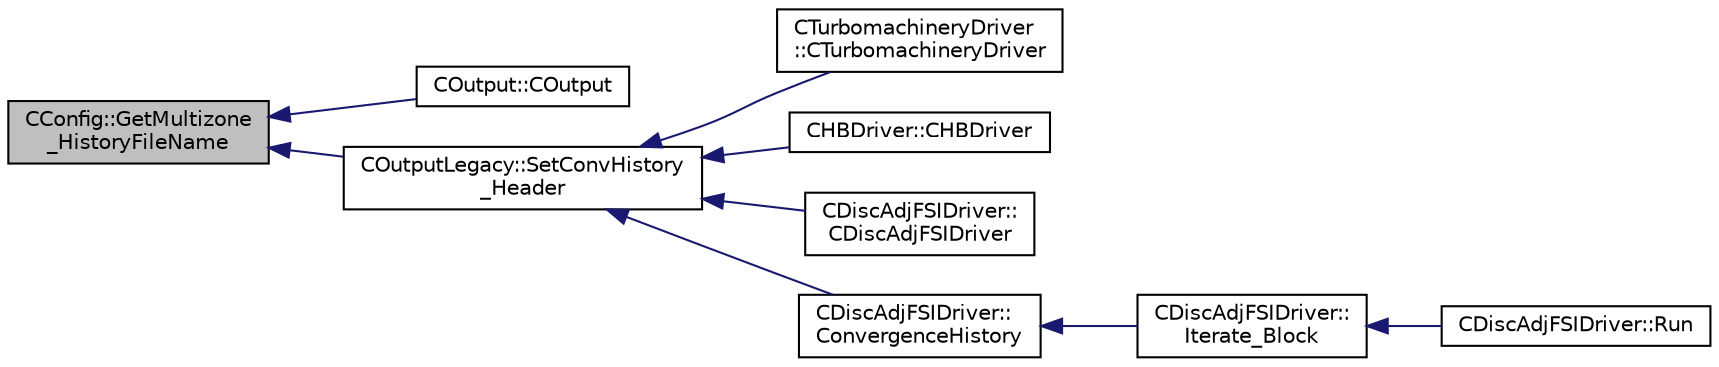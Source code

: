 digraph "CConfig::GetMultizone_HistoryFileName"
{
  edge [fontname="Helvetica",fontsize="10",labelfontname="Helvetica",labelfontsize="10"];
  node [fontname="Helvetica",fontsize="10",shape=record];
  rankdir="LR";
  Node8223 [label="CConfig::GetMultizone\l_HistoryFileName",height=0.2,width=0.4,color="black", fillcolor="grey75", style="filled", fontcolor="black"];
  Node8223 -> Node8224 [dir="back",color="midnightblue",fontsize="10",style="solid",fontname="Helvetica"];
  Node8224 [label="COutput::COutput",height=0.2,width=0.4,color="black", fillcolor="white", style="filled",URL="$class_c_output.html#afde3302dfdb18e8a1c50e3cab2e668ba",tooltip="Constructor of the class. "];
  Node8223 -> Node8225 [dir="back",color="midnightblue",fontsize="10",style="solid",fontname="Helvetica"];
  Node8225 [label="COutputLegacy::SetConvHistory\l_Header",height=0.2,width=0.4,color="black", fillcolor="white", style="filled",URL="$class_c_output_legacy.html#a18b50c074872fff05e5be4022c4a54de",tooltip="Write the header of the history file. "];
  Node8225 -> Node8226 [dir="back",color="midnightblue",fontsize="10",style="solid",fontname="Helvetica"];
  Node8226 [label="CTurbomachineryDriver\l::CTurbomachineryDriver",height=0.2,width=0.4,color="black", fillcolor="white", style="filled",URL="$class_c_turbomachinery_driver.html#a69e22449283c30291cabc99eaad62e63",tooltip="Constructor of the class. "];
  Node8225 -> Node8227 [dir="back",color="midnightblue",fontsize="10",style="solid",fontname="Helvetica"];
  Node8227 [label="CHBDriver::CHBDriver",height=0.2,width=0.4,color="black", fillcolor="white", style="filled",URL="$class_c_h_b_driver.html#a270d371133771fdd74e613712ef07797",tooltip="Constructor of the class. "];
  Node8225 -> Node8228 [dir="back",color="midnightblue",fontsize="10",style="solid",fontname="Helvetica"];
  Node8228 [label="CDiscAdjFSIDriver::\lCDiscAdjFSIDriver",height=0.2,width=0.4,color="black", fillcolor="white", style="filled",URL="$class_c_disc_adj_f_s_i_driver.html#a8344e360dcd6fdc913a79364d809f9b3",tooltip="Constructor of the class. "];
  Node8225 -> Node8229 [dir="back",color="midnightblue",fontsize="10",style="solid",fontname="Helvetica"];
  Node8229 [label="CDiscAdjFSIDriver::\lConvergenceHistory",height=0.2,width=0.4,color="black", fillcolor="white", style="filled",URL="$class_c_disc_adj_f_s_i_driver.html#a139dfa2442613879f2b15f28a09c2bd5",tooltip="Output the convergence history. "];
  Node8229 -> Node8230 [dir="back",color="midnightblue",fontsize="10",style="solid",fontname="Helvetica"];
  Node8230 [label="CDiscAdjFSIDriver::\lIterate_Block",height=0.2,width=0.4,color="black", fillcolor="white", style="filled",URL="$class_c_disc_adj_f_s_i_driver.html#a84949f139fa795b7d34d6ff77e82eb5c",tooltip="Iterate a certain block for adjoint FSI - may be the whole set of variables or independent and subite..."];
  Node8230 -> Node8231 [dir="back",color="midnightblue",fontsize="10",style="solid",fontname="Helvetica"];
  Node8231 [label="CDiscAdjFSIDriver::Run",height=0.2,width=0.4,color="black", fillcolor="white", style="filled",URL="$class_c_disc_adj_f_s_i_driver.html#a2e965d6e9c4dcfc296077cae225cab21",tooltip="Run a Discrete Adjoint iteration for the FSI problem. "];
}
